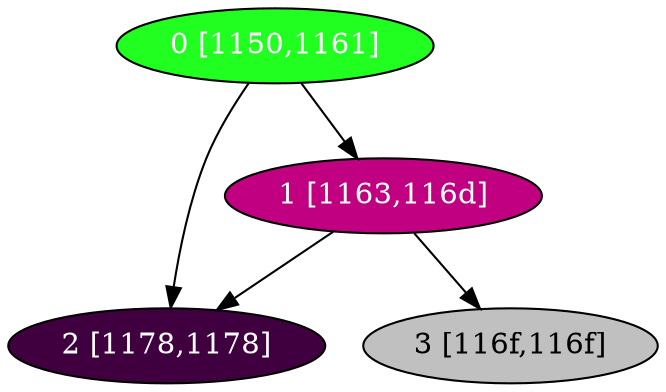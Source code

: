 diGraph server{
	server_0  [style=filled fillcolor="#20FF20" fontcolor="#ffffff" shape=oval label="0 [1150,1161]"]
	server_1  [style=filled fillcolor="#C00080" fontcolor="#ffffff" shape=oval label="1 [1163,116d]"]
	server_2  [style=filled fillcolor="#400040" fontcolor="#ffffff" shape=oval label="2 [1178,1178]"]
	server_3  [style=filled fillcolor="#C0C0C0" fontcolor="#000000" shape=oval label="3 [116f,116f]"]

	server_0 -> server_1
	server_0 -> server_2
	server_1 -> server_2
	server_1 -> server_3
}